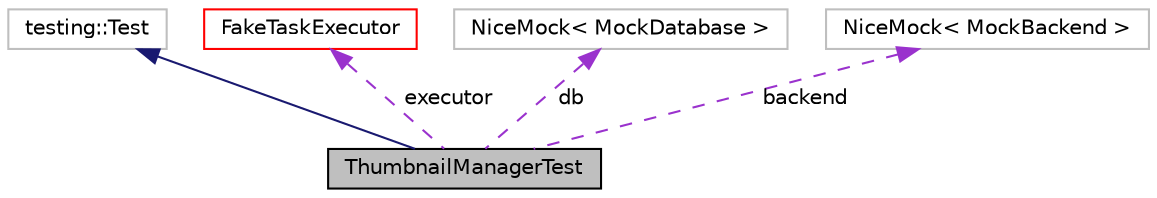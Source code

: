 digraph "ThumbnailManagerTest"
{
 // LATEX_PDF_SIZE
  edge [fontname="Helvetica",fontsize="10",labelfontname="Helvetica",labelfontsize="10"];
  node [fontname="Helvetica",fontsize="10",shape=record];
  Node1 [label="ThumbnailManagerTest",height=0.2,width=0.4,color="black", fillcolor="grey75", style="filled", fontcolor="black",tooltip=" "];
  Node2 -> Node1 [dir="back",color="midnightblue",fontsize="10",style="solid",fontname="Helvetica"];
  Node2 [label="testing::Test",height=0.2,width=0.4,color="grey75", fillcolor="white", style="filled",tooltip=" "];
  Node3 -> Node1 [dir="back",color="darkorchid3",fontsize="10",style="dashed",label=" executor" ,fontname="Helvetica"];
  Node3 [label="FakeTaskExecutor",height=0.2,width=0.4,color="red", fillcolor="white", style="filled",URL="$class_fake_task_executor.html",tooltip=" "];
  Node5 -> Node1 [dir="back",color="darkorchid3",fontsize="10",style="dashed",label=" db" ,fontname="Helvetica"];
  Node5 [label="NiceMock\< MockDatabase \>",height=0.2,width=0.4,color="grey75", fillcolor="white", style="filled",tooltip=" "];
  Node6 -> Node1 [dir="back",color="darkorchid3",fontsize="10",style="dashed",label=" backend" ,fontname="Helvetica"];
  Node6 [label="NiceMock\< MockBackend \>",height=0.2,width=0.4,color="grey75", fillcolor="white", style="filled",tooltip=" "];
}

